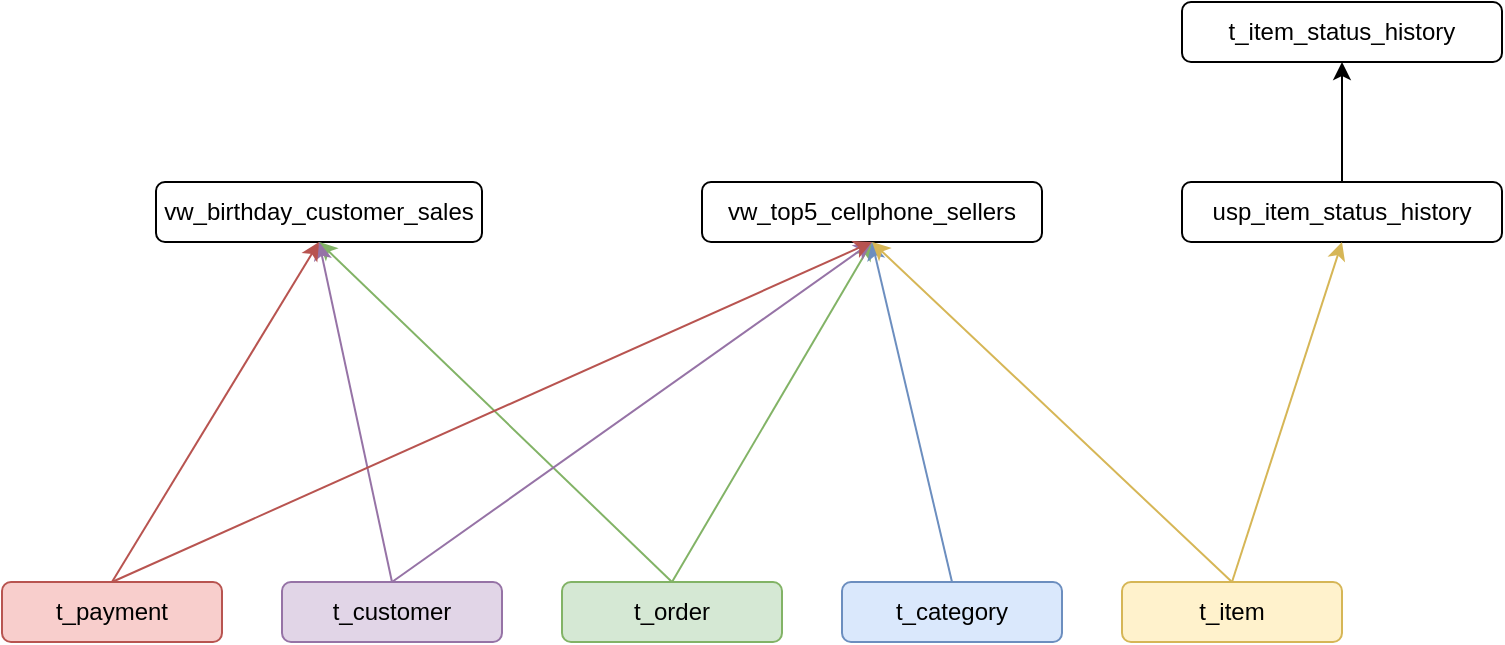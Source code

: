<mxfile version="26.1.1">
  <diagram name="Página-1" id="nU1WR_zjtnBq4XqVX38h">
    <mxGraphModel dx="880" dy="460" grid="1" gridSize="10" guides="1" tooltips="1" connect="1" arrows="1" fold="1" page="1" pageScale="1" pageWidth="827" pageHeight="1169" math="0" shadow="0">
      <root>
        <mxCell id="0" />
        <mxCell id="1" parent="0" />
        <mxCell id="zhMCmTsx-m8ue4kPbWXv-1" value="t_category" style="rounded=1;whiteSpace=wrap;html=1;fillColor=#dae8fc;strokeColor=#6c8ebf;" parent="1" vertex="1">
          <mxGeometry x="430" y="400" width="110" height="30" as="geometry" />
        </mxCell>
        <mxCell id="zhMCmTsx-m8ue4kPbWXv-2" value="t_order" style="rounded=1;whiteSpace=wrap;html=1;fillColor=#d5e8d4;strokeColor=#82b366;" parent="1" vertex="1">
          <mxGeometry x="290" y="400" width="110" height="30" as="geometry" />
        </mxCell>
        <mxCell id="zhMCmTsx-m8ue4kPbWXv-3" value="t_item" style="rounded=1;whiteSpace=wrap;html=1;fillColor=#fff2cc;strokeColor=#d6b656;" parent="1" vertex="1">
          <mxGeometry x="570" y="400" width="110" height="30" as="geometry" />
        </mxCell>
        <mxCell id="zhMCmTsx-m8ue4kPbWXv-4" value="t_customer" style="rounded=1;whiteSpace=wrap;html=1;fillColor=#e1d5e7;strokeColor=#9673a6;" parent="1" vertex="1">
          <mxGeometry x="150" y="400" width="110" height="30" as="geometry" />
        </mxCell>
        <mxCell id="zhMCmTsx-m8ue4kPbWXv-5" value="vw_birthday_customer_sales" style="rounded=1;whiteSpace=wrap;html=1;" parent="1" vertex="1">
          <mxGeometry x="87" y="200" width="163" height="30" as="geometry" />
        </mxCell>
        <mxCell id="zhMCmTsx-m8ue4kPbWXv-6" value="vw_top5_cellphone_sellers" style="rounded=1;whiteSpace=wrap;html=1;" parent="1" vertex="1">
          <mxGeometry x="360" y="200" width="170" height="30" as="geometry" />
        </mxCell>
        <mxCell id="zhMCmTsx-m8ue4kPbWXv-7" style="edgeStyle=orthogonalEdgeStyle;rounded=0;orthogonalLoop=1;jettySize=auto;html=1;exitX=0.5;exitY=1;exitDx=0;exitDy=0;" parent="1" source="zhMCmTsx-m8ue4kPbWXv-5" target="zhMCmTsx-m8ue4kPbWXv-5" edge="1">
          <mxGeometry relative="1" as="geometry" />
        </mxCell>
        <mxCell id="zhMCmTsx-m8ue4kPbWXv-8" value="" style="endArrow=classic;html=1;rounded=0;exitX=0.5;exitY=0;exitDx=0;exitDy=0;entryX=0.5;entryY=1;entryDx=0;entryDy=0;fillColor=#d5e8d4;strokeColor=#82b366;" parent="1" source="zhMCmTsx-m8ue4kPbWXv-2" target="zhMCmTsx-m8ue4kPbWXv-6" edge="1">
          <mxGeometry width="50" height="50" relative="1" as="geometry">
            <mxPoint x="280" y="410" as="sourcePoint" />
            <mxPoint x="370" y="300" as="targetPoint" />
          </mxGeometry>
        </mxCell>
        <mxCell id="zhMCmTsx-m8ue4kPbWXv-9" value="" style="endArrow=classic;html=1;rounded=0;entryX=0.5;entryY=1;entryDx=0;entryDy=0;fillColor=#d5e8d4;strokeColor=#82b366;" parent="1" target="zhMCmTsx-m8ue4kPbWXv-5" edge="1">
          <mxGeometry width="50" height="50" relative="1" as="geometry">
            <mxPoint x="345" y="400" as="sourcePoint" />
            <mxPoint x="330" y="360" as="targetPoint" />
          </mxGeometry>
        </mxCell>
        <mxCell id="zhMCmTsx-m8ue4kPbWXv-10" value="" style="endArrow=classic;html=1;rounded=0;entryX=0.5;entryY=1;entryDx=0;entryDy=0;exitX=0.5;exitY=0;exitDx=0;exitDy=0;fillColor=#e1d5e7;strokeColor=#9673a6;" parent="1" source="zhMCmTsx-m8ue4kPbWXv-4" target="zhMCmTsx-m8ue4kPbWXv-6" edge="1">
          <mxGeometry width="50" height="50" relative="1" as="geometry">
            <mxPoint x="200" y="400" as="sourcePoint" />
            <mxPoint x="330" y="270" as="targetPoint" />
          </mxGeometry>
        </mxCell>
        <mxCell id="zhMCmTsx-m8ue4kPbWXv-11" value="" style="endArrow=classic;html=1;rounded=0;entryX=0.5;entryY=1;entryDx=0;entryDy=0;exitX=0.5;exitY=0;exitDx=0;exitDy=0;fillColor=#e1d5e7;strokeColor=#9673a6;" parent="1" source="zhMCmTsx-m8ue4kPbWXv-4" target="zhMCmTsx-m8ue4kPbWXv-5" edge="1">
          <mxGeometry width="50" height="50" relative="1" as="geometry">
            <mxPoint x="210" y="400" as="sourcePoint" />
            <mxPoint x="330" y="360" as="targetPoint" />
          </mxGeometry>
        </mxCell>
        <mxCell id="zhMCmTsx-m8ue4kPbWXv-12" value="" style="endArrow=classic;html=1;rounded=0;exitX=0.5;exitY=0;exitDx=0;exitDy=0;entryX=0.5;entryY=1;entryDx=0;entryDy=0;fillColor=#dae8fc;strokeColor=#6c8ebf;" parent="1" source="zhMCmTsx-m8ue4kPbWXv-1" target="zhMCmTsx-m8ue4kPbWXv-6" edge="1">
          <mxGeometry width="50" height="50" relative="1" as="geometry">
            <mxPoint x="280" y="410" as="sourcePoint" />
            <mxPoint x="330" y="360" as="targetPoint" />
          </mxGeometry>
        </mxCell>
        <mxCell id="zhMCmTsx-m8ue4kPbWXv-13" value="t_item_status_history" style="rounded=1;whiteSpace=wrap;html=1;" parent="1" vertex="1">
          <mxGeometry x="600" y="110" width="160" height="30" as="geometry" />
        </mxCell>
        <mxCell id="zhMCmTsx-m8ue4kPbWXv-14" value="" style="endArrow=classic;html=1;rounded=0;exitX=0.5;exitY=0;exitDx=0;exitDy=0;entryX=0.5;entryY=1;entryDx=0;entryDy=0;fillColor=#fff2cc;strokeColor=#d6b656;" parent="1" source="zhMCmTsx-m8ue4kPbWXv-3" target="zhMCmTsx-m8ue4kPbWXv-6" edge="1">
          <mxGeometry width="50" height="50" relative="1" as="geometry">
            <mxPoint x="280" y="410" as="sourcePoint" />
            <mxPoint x="330" y="360" as="targetPoint" />
          </mxGeometry>
        </mxCell>
        <mxCell id="zhMCmTsx-m8ue4kPbWXv-15" style="edgeStyle=orthogonalEdgeStyle;rounded=0;orthogonalLoop=1;jettySize=auto;html=1;" parent="1" source="zhMCmTsx-m8ue4kPbWXv-16" target="zhMCmTsx-m8ue4kPbWXv-13" edge="1">
          <mxGeometry relative="1" as="geometry" />
        </mxCell>
        <mxCell id="zhMCmTsx-m8ue4kPbWXv-16" value="usp_item_status_history" style="rounded=1;whiteSpace=wrap;html=1;" parent="1" vertex="1">
          <mxGeometry x="600" y="200" width="160" height="30" as="geometry" />
        </mxCell>
        <mxCell id="zhMCmTsx-m8ue4kPbWXv-17" value="" style="endArrow=classic;html=1;rounded=0;exitX=0.5;exitY=0;exitDx=0;exitDy=0;entryX=0.5;entryY=1;entryDx=0;entryDy=0;fillColor=#fff2cc;strokeColor=#d6b656;" parent="1" source="zhMCmTsx-m8ue4kPbWXv-3" target="zhMCmTsx-m8ue4kPbWXv-16" edge="1">
          <mxGeometry width="50" height="50" relative="1" as="geometry">
            <mxPoint x="280" y="240" as="sourcePoint" />
            <mxPoint x="330" y="190" as="targetPoint" />
          </mxGeometry>
        </mxCell>
        <mxCell id="zhMCmTsx-m8ue4kPbWXv-19" value="t_payment" style="rounded=1;whiteSpace=wrap;html=1;fillColor=#f8cecc;strokeColor=#b85450;" parent="1" vertex="1">
          <mxGeometry x="10" y="400" width="110" height="30" as="geometry" />
        </mxCell>
        <mxCell id="zhMCmTsx-m8ue4kPbWXv-20" value="" style="endArrow=classic;html=1;rounded=0;exitX=0.5;exitY=0;exitDx=0;exitDy=0;entryX=0.5;entryY=1;entryDx=0;entryDy=0;fillColor=#f8cecc;strokeColor=#b85450;" parent="1" source="zhMCmTsx-m8ue4kPbWXv-19" target="zhMCmTsx-m8ue4kPbWXv-5" edge="1">
          <mxGeometry width="50" height="50" relative="1" as="geometry">
            <mxPoint x="280" y="240" as="sourcePoint" />
            <mxPoint x="330" y="190" as="targetPoint" />
          </mxGeometry>
        </mxCell>
        <mxCell id="zhMCmTsx-m8ue4kPbWXv-21" value="" style="endArrow=classic;html=1;rounded=0;exitX=0.5;exitY=0;exitDx=0;exitDy=0;entryX=0.5;entryY=1;entryDx=0;entryDy=0;fillColor=#f8cecc;strokeColor=#b85450;" parent="1" source="zhMCmTsx-m8ue4kPbWXv-19" target="zhMCmTsx-m8ue4kPbWXv-6" edge="1">
          <mxGeometry width="50" height="50" relative="1" as="geometry">
            <mxPoint x="280" y="240" as="sourcePoint" />
            <mxPoint x="330" y="190" as="targetPoint" />
          </mxGeometry>
        </mxCell>
      </root>
    </mxGraphModel>
  </diagram>
</mxfile>
